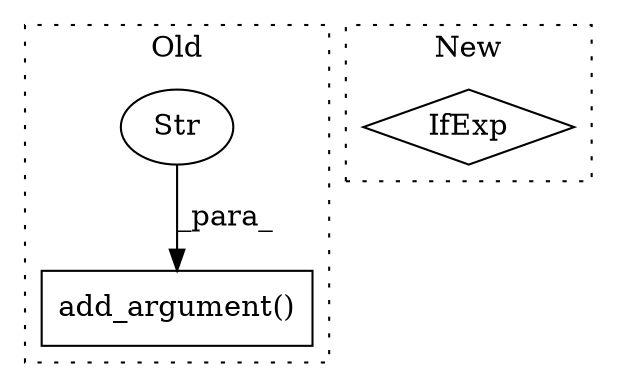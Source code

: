 digraph G {
subgraph cluster0 {
1 [label="add_argument()" a="75" s="1187,1218" l="20,22" shape="box"];
3 [label="Str" a="66" s="1207" l="11" shape="ellipse"];
label = "Old";
style="dotted";
}
subgraph cluster1 {
2 [label="IfExp" a="51" s="1294,1323" l="4,6" shape="diamond"];
label = "New";
style="dotted";
}
3 -> 1 [label="_para_"];
}